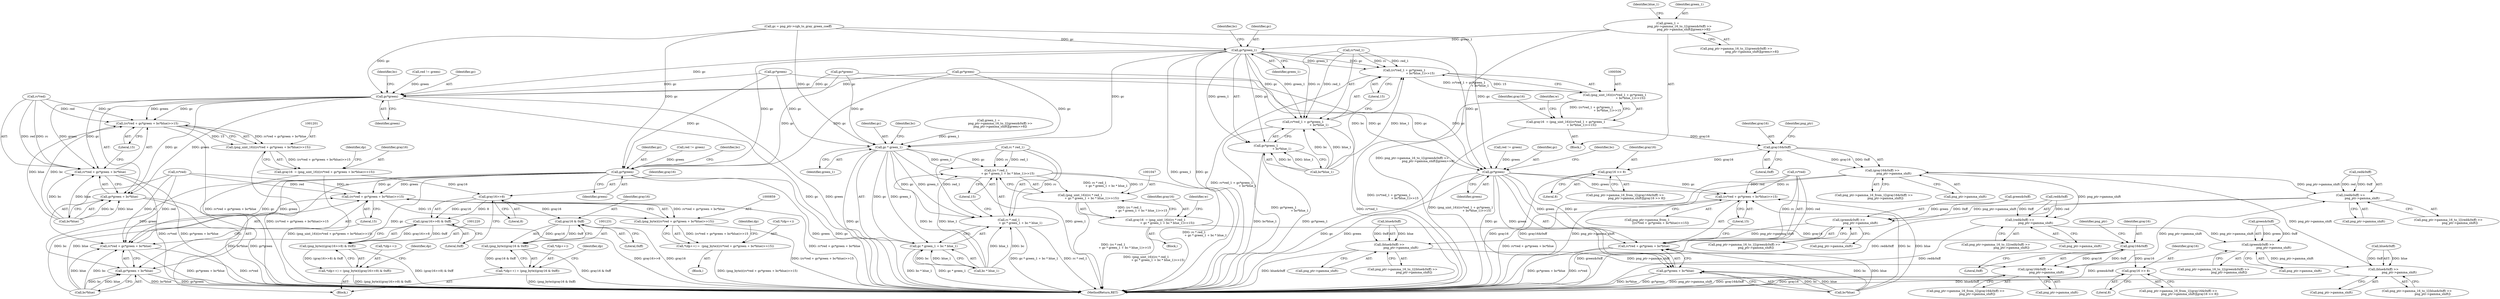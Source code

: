 digraph "0_Chrome_7f3d85b096f66870a15b37c2f40b219b2e292693_9@array" {
"1000467" [label="(Call,green_1 =\n                         png_ptr->gamma_16_to_1[(green&0xff) >>\n                                  png_ptr->gamma_shift][green>>8])"];
"1000513" [label="(Call,gc*green_1)"];
"1000507" [label="(Call,(rc*red_1 + gc*green_1\n                                  + bc*blue_1)>>15)"];
"1000505" [label="(Call,(png_uint_16)((rc*red_1 + gc*green_1\n                                  + bc*blue_1)>>15))"];
"1000503" [label="(Call,gray16  = (png_uint_16)((rc*red_1 + gc*green_1\n                                  + bc*blue_1)>>15))"];
"1000528" [label="(Call,gray16&0xff)"];
"1000527" [label="(Call,(gray16&0xff) >>\n                         png_ptr->gamma_shift)"];
"1000456" [label="(Call,(red&0xff) >>\n                                  png_ptr->gamma_shift)"];
"1000474" [label="(Call,(green&0xff) >>\n                                  png_ptr->gamma_shift)"];
"1000492" [label="(Call,(blue&0xff) >>\n                                  png_ptr->gamma_shift)"];
"1000997" [label="(Call,(red&0xff) >>\n                         png_ptr->gamma_shift)"];
"1001015" [label="(Call,(green&0xff) >>\n                         png_ptr->gamma_shift)"];
"1001033" [label="(Call,(blue&0xff) >>\n                         png_ptr->gamma_shift)"];
"1001068" [label="(Call,(gray16&0xff) >>\n                         png_ptr->gamma_shift)"];
"1000534" [label="(Call,gray16 >> 8)"];
"1000508" [label="(Call,rc*red_1 + gc*green_1\n                                  + bc*blue_1)"];
"1000512" [label="(Call,gc*green_1\n                                  + bc*blue_1)"];
"1000791" [label="(Call,gc*green)"];
"1000785" [label="(Call,(rc*red + gc*green + bc*blue)>>15)"];
"1000786" [label="(Call,rc*red + gc*green + bc*blue)"];
"1000790" [label="(Call,gc*green + bc*blue)"];
"1000866" [label="(Call,gc*green)"];
"1000860" [label="(Call,(rc*red + gc*green + bc*blue)>>15)"];
"1000858" [label="(Call,(png_byte)((rc*red + gc*green + bc*blue)>>15))"];
"1000854" [label="(Call,*(dp++) =  (png_byte)((rc*red + gc*green + bc*blue)>>15))"];
"1000861" [label="(Call,rc*red + gc*green + bc*blue)"];
"1000865" [label="(Call,gc*green + bc*blue)"];
"1001054" [label="(Call,gc * green_1)"];
"1001048" [label="(Call,(rc * red_1\n                         + gc * green_1 + bc * blue_1)>>15)"];
"1001046" [label="(Call,(png_uint_16)((rc * red_1\n                         + gc * green_1 + bc * blue_1)>>15))"];
"1001044" [label="(Call,gray16  = (png_uint_16)((rc * red_1\n                         + gc * green_1 + bc * blue_1)>>15))"];
"1001069" [label="(Call,gray16&0xff)"];
"1001075" [label="(Call,gray16 >> 8)"];
"1001049" [label="(Call,rc * red_1\n                         + gc * green_1 + bc * blue_1)"];
"1001053" [label="(Call,gc * green_1 + bc * blue_1)"];
"1001208" [label="(Call,gc*green)"];
"1001202" [label="(Call,(rc*red + gc*green + bc*blue)>>15)"];
"1001200" [label="(Call,(png_uint_16)((rc*red + gc*green + bc*blue)>>15))"];
"1001198" [label="(Call,gray16  = (png_uint_16)((rc*red + gc*green + bc*blue)>>15))"];
"1001222" [label="(Call,gray16>>8)"];
"1001221" [label="(Call,(gray16>>8) & 0xff)"];
"1001219" [label="(Call,(png_byte)((gray16>>8) & 0xff))"];
"1001215" [label="(Call,*(dp++) = (png_byte)((gray16>>8) & 0xff))"];
"1001232" [label="(Call,gray16 & 0xff)"];
"1001230" [label="(Call,(png_byte)(gray16 & 0xff))"];
"1001226" [label="(Call,*(dp++) = (png_byte)(gray16 & 0xff))"];
"1001203" [label="(Call,rc*red + gc*green + bc*blue)"];
"1001207" [label="(Call,gc*green + bc*blue)"];
"1000509" [label="(Call,rc*red_1)"];
"1000467" [label="(Call,green_1 =\n                         png_ptr->gamma_16_to_1[(green&0xff) >>\n                                  png_ptr->gamma_shift][green>>8])"];
"1001212" [label="(Identifier,bc)"];
"1000486" [label="(Identifier,blue_1)"];
"1000862" [label="(Call,rc*red)"];
"1000866" [label="(Call,gc*green)"];
"1000522" [label="(Call,png_ptr->gamma_16_from_1[(gray16&0xff) >>\n                         png_ptr->gamma_shift][gray16 >> 8])"];
"1001202" [label="(Call,(rc*red + gc*green + bc*blue)>>15)"];
"1000530" [label="(Literal,0xff)"];
"1001215" [label="(Call,*(dp++) = (png_byte)((gray16>>8) & 0xff))"];
"1000505" [label="(Call,(png_uint_16)((rc*red_1 + gc*green_1\n                                  + bc*blue_1)>>15))"];
"1001072" [label="(Call,png_ptr->gamma_shift)"];
"1000468" [label="(Identifier,green_1)"];
"1000858" [label="(Call,(png_byte)((rc*red + gc*green + bc*blue)>>15))"];
"1001073" [label="(Identifier,png_ptr)"];
"1001064" [label="(Call,png_ptr->gamma_16_from_1[(gray16&0xff) >>\n                         png_ptr->gamma_shift])"];
"1000855" [label="(Call,*(dp++))"];
"1000861" [label="(Call,rc*red + gc*green + bc*blue)"];
"1001208" [label="(Call,gc*green)"];
"1001069" [label="(Call,gray16&0xff)"];
"1001203" [label="(Call,rc*red + gc*green + bc*blue)"];
"1001211" [label="(Call,bc*blue)"];
"1000460" [label="(Call,png_ptr->gamma_shift)"];
"1000664" [label="(Call,gc*green)"];
"1001214" [label="(Literal,15)"];
"1000470" [label="(Call,png_ptr->gamma_16_to_1[(green&0xff) >>\n                                  png_ptr->gamma_shift])"];
"1000514" [label="(Identifier,gc)"];
"1000867" [label="(Identifier,gc)"];
"1001019" [label="(Call,png_ptr->gamma_shift)"];
"1001063" [label="(Call,png_ptr->gamma_16_from_1[(gray16&0xff) >>\n                         png_ptr->gamma_shift][gray16 >> 8])"];
"1001068" [label="(Call,(gray16&0xff) >>\n                         png_ptr->gamma_shift)"];
"1000447" [label="(Block,)"];
"1000793" [label="(Identifier,green)"];
"1001204" [label="(Call,rc*red)"];
"1001046" [label="(Call,(png_uint_16)((rc * red_1\n                         + gc * green_1 + bc * blue_1)>>15))"];
"1001057" [label="(Call,bc * blue_1)"];
"1000456" [label="(Call,(red&0xff) >>\n                                  png_ptr->gamma_shift)"];
"1001037" [label="(Call,png_ptr->gamma_shift)"];
"1000512" [label="(Call,gc*green_1\n                                  + bc*blue_1)"];
"1000791" [label="(Call,gc*green)"];
"1000503" [label="(Call,gray16  = (png_uint_16)((rc*red_1 + gc*green_1\n                                  + bc*blue_1)>>15))"];
"1001224" [label="(Literal,8)"];
"1001221" [label="(Call,(gray16>>8) & 0xff)"];
"1000513" [label="(Call,gc*green_1)"];
"1000496" [label="(Call,png_ptr->gamma_shift)"];
"1000527" [label="(Call,(gray16&0xff) >>\n                         png_ptr->gamma_shift)"];
"1000323" [label="(Call,gc*green)"];
"1001060" [label="(Literal,15)"];
"1000787" [label="(Call,rc*red)"];
"1000457" [label="(Call,red&0xff)"];
"1001011" [label="(Call,png_ptr->gamma_16_to_1[(green&0xff) >>\n                         png_ptr->gamma_shift])"];
"1000492" [label="(Call,(blue&0xff) >>\n                                  png_ptr->gamma_shift)"];
"1001008" [label="(Call,green_1 =\n                         png_ptr->gamma_16_to_1[(green&0xff) >>\n                         png_ptr->gamma_shift][green>>8])"];
"1000876" [label="(Identifier,dp)"];
"1000488" [label="(Call,png_ptr->gamma_16_to_1[(blue&0xff) >>\n                                  png_ptr->gamma_shift])"];
"1001049" [label="(Call,rc * red_1\n                         + gc * green_1 + bc * blue_1)"];
"1000452" [label="(Call,png_ptr->gamma_16_to_1[(red&0xff) >>\n                                  png_ptr->gamma_shift])"];
"1000245" [label="(Call,gc*green)"];
"1001076" [label="(Identifier,gray16)"];
"1000872" [label="(Literal,15)"];
"1000869" [label="(Call,bc*blue)"];
"1000786" [label="(Call,rc*red + gc*green + bc*blue)"];
"1001134" [label="(Block,)"];
"1001227" [label="(Call,*(dp++))"];
"1000797" [label="(Literal,15)"];
"1000521" [label="(Identifier,w)"];
"1000523" [label="(Call,png_ptr->gamma_16_from_1[(gray16&0xff) >>\n                         png_ptr->gamma_shift])"];
"1000854" [label="(Call,*(dp++) =  (png_byte)((rc*red + gc*green + bc*blue)>>15))"];
"1000785" [label="(Call,(rc*red + gc*green + bc*blue)>>15)"];
"1000794" [label="(Call,bc*blue)"];
"1000845" [label="(Call,red != green)"];
"1000870" [label="(Identifier,bc)"];
"1001062" [label="(Identifier,w)"];
"1000475" [label="(Call,green&0xff)"];
"1001033" [label="(Call,(blue&0xff) >>\n                         png_ptr->gamma_shift)"];
"1001222" [label="(Call,gray16>>8)"];
"1000998" [label="(Call,red&0xff)"];
"1001230" [label="(Call,(png_byte)(gray16 & 0xff))"];
"1001189" [label="(Call,red != green)"];
"1000531" [label="(Call,png_ptr->gamma_shift)"];
"1000517" [label="(Identifier,bc)"];
"1000781" [label="(Call,png_ptr->gamma_from_1\n                             [(rc*red + gc*green + bc*blue)>>15])"];
"1001209" [label="(Identifier,gc)"];
"1000529" [label="(Identifier,gray16)"];
"1001050" [label="(Call,rc * red_1)"];
"1000535" [label="(Identifier,gray16)"];
"1000474" [label="(Call,(green&0xff) >>\n                                  png_ptr->gamma_shift)"];
"1001055" [label="(Identifier,gc)"];
"1001233" [label="(Identifier,gray16)"];
"1000536" [label="(Literal,8)"];
"1001058" [label="(Identifier,bc)"];
"1001045" [label="(Identifier,gray16)"];
"1001075" [label="(Call,gray16 >> 8)"];
"1001210" [label="(Identifier,green)"];
"1000792" [label="(Identifier,gc)"];
"1000795" [label="(Identifier,bc)"];
"1001226" [label="(Call,*(dp++) = (png_byte)(gray16 & 0xff))"];
"1000133" [label="(Call,gc = png_ptr->rgb_to_gray_green_coeff)"];
"1001234" [label="(Literal,0xff)"];
"1000860" [label="(Call,(rc*red + gc*green + bc*blue)>>15)"];
"1000988" [label="(Block,)"];
"1001229" [label="(Identifier,dp)"];
"1000532" [label="(Identifier,png_ptr)"];
"1001015" [label="(Call,(green&0xff) >>\n                         png_ptr->gamma_shift)"];
"1001238" [label="(Identifier,dp)"];
"1001199" [label="(Identifier,gray16)"];
"1001056" [label="(Identifier,green_1)"];
"1001048" [label="(Call,(rc * red_1\n                         + gc * green_1 + bc * blue_1)>>15)"];
"1001077" [label="(Literal,8)"];
"1001207" [label="(Call,gc*green + bc*blue)"];
"1000993" [label="(Call,png_ptr->gamma_16_to_1[(red&0xff) >>\n                         png_ptr->gamma_shift])"];
"1000507" [label="(Call,(rc*red_1 + gc*green_1\n                                  + bc*blue_1)>>15)"];
"1001285" [label="(MethodReturn,RET)"];
"1000516" [label="(Call,bc*blue_1)"];
"1001054" [label="(Call,gc * green_1)"];
"1000768" [label="(Call,red != green)"];
"1000997" [label="(Call,(red&0xff) >>\n                         png_ptr->gamma_shift)"];
"1001198" [label="(Call,gray16  = (png_uint_16)((rc*red + gc*green + bc*blue)>>15))"];
"1000865" [label="(Call,gc*green + bc*blue)"];
"1001053" [label="(Call,gc * green_1 + bc * blue_1)"];
"1000515" [label="(Identifier,green_1)"];
"1000519" [label="(Literal,15)"];
"1001216" [label="(Call,*(dp++))"];
"1001034" [label="(Call,blue&0xff)"];
"1000478" [label="(Call,png_ptr->gamma_shift)"];
"1000868" [label="(Identifier,green)"];
"1001071" [label="(Literal,0xff)"];
"1001218" [label="(Identifier,dp)"];
"1001223" [label="(Identifier,gray16)"];
"1001219" [label="(Call,(png_byte)((gray16>>8) & 0xff))"];
"1000504" [label="(Identifier,gray16)"];
"1001029" [label="(Call,png_ptr->gamma_16_to_1[(blue&0xff) >>\n                         png_ptr->gamma_shift])"];
"1000824" [label="(Block,)"];
"1001001" [label="(Call,png_ptr->gamma_shift)"];
"1001200" [label="(Call,(png_uint_16)((rc*red + gc*green + bc*blue)>>15))"];
"1000508" [label="(Call,rc*red_1 + gc*green_1\n                                  + bc*blue_1)"];
"1000790" [label="(Call,gc*green + bc*blue)"];
"1001016" [label="(Call,green&0xff)"];
"1000493" [label="(Call,blue&0xff)"];
"1000528" [label="(Call,gray16&0xff)"];
"1001225" [label="(Literal,0xff)"];
"1000469" [label="(Call,png_ptr->gamma_16_to_1[(green&0xff) >>\n                                  png_ptr->gamma_shift][green>>8])"];
"1001232" [label="(Call,gray16 & 0xff)"];
"1001044" [label="(Call,gray16  = (png_uint_16)((rc * red_1\n                         + gc * green_1 + bc * blue_1)>>15))"];
"1000534" [label="(Call,gray16 >> 8)"];
"1001070" [label="(Identifier,gray16)"];
"1000467" -> "1000447"  [label="AST: "];
"1000467" -> "1000469"  [label="CFG: "];
"1000468" -> "1000467"  [label="AST: "];
"1000469" -> "1000467"  [label="AST: "];
"1000486" -> "1000467"  [label="CFG: "];
"1000467" -> "1001285"  [label="DDG: png_ptr->gamma_16_to_1[(green&0xff) >>\n                                  png_ptr->gamma_shift][green>>8]"];
"1000467" -> "1000513"  [label="DDG: green_1"];
"1000513" -> "1000512"  [label="AST: "];
"1000513" -> "1000515"  [label="CFG: "];
"1000514" -> "1000513"  [label="AST: "];
"1000515" -> "1000513"  [label="AST: "];
"1000517" -> "1000513"  [label="CFG: "];
"1000513" -> "1001285"  [label="DDG: gc"];
"1000513" -> "1001285"  [label="DDG: green_1"];
"1000513" -> "1000507"  [label="DDG: gc"];
"1000513" -> "1000507"  [label="DDG: green_1"];
"1000513" -> "1000508"  [label="DDG: gc"];
"1000513" -> "1000508"  [label="DDG: green_1"];
"1000513" -> "1000512"  [label="DDG: gc"];
"1000513" -> "1000512"  [label="DDG: green_1"];
"1000133" -> "1000513"  [label="DDG: gc"];
"1000513" -> "1000791"  [label="DDG: gc"];
"1000513" -> "1000866"  [label="DDG: gc"];
"1000513" -> "1001054"  [label="DDG: gc"];
"1000513" -> "1001208"  [label="DDG: gc"];
"1000507" -> "1000505"  [label="AST: "];
"1000507" -> "1000519"  [label="CFG: "];
"1000508" -> "1000507"  [label="AST: "];
"1000519" -> "1000507"  [label="AST: "];
"1000505" -> "1000507"  [label="CFG: "];
"1000507" -> "1001285"  [label="DDG: rc*red_1 + gc*green_1\n                                  + bc*blue_1"];
"1000507" -> "1000505"  [label="DDG: rc*red_1 + gc*green_1\n                                  + bc*blue_1"];
"1000507" -> "1000505"  [label="DDG: 15"];
"1000509" -> "1000507"  [label="DDG: rc"];
"1000509" -> "1000507"  [label="DDG: red_1"];
"1000516" -> "1000507"  [label="DDG: bc"];
"1000516" -> "1000507"  [label="DDG: blue_1"];
"1000505" -> "1000503"  [label="AST: "];
"1000506" -> "1000505"  [label="AST: "];
"1000503" -> "1000505"  [label="CFG: "];
"1000505" -> "1001285"  [label="DDG: (rc*red_1 + gc*green_1\n                                  + bc*blue_1)>>15"];
"1000505" -> "1000503"  [label="DDG: (rc*red_1 + gc*green_1\n                                  + bc*blue_1)>>15"];
"1000503" -> "1000447"  [label="AST: "];
"1000504" -> "1000503"  [label="AST: "];
"1000521" -> "1000503"  [label="CFG: "];
"1000503" -> "1001285"  [label="DDG: (png_uint_16)((rc*red_1 + gc*green_1\n                                  + bc*blue_1)>>15)"];
"1000503" -> "1000528"  [label="DDG: gray16"];
"1000528" -> "1000527"  [label="AST: "];
"1000528" -> "1000530"  [label="CFG: "];
"1000529" -> "1000528"  [label="AST: "];
"1000530" -> "1000528"  [label="AST: "];
"1000532" -> "1000528"  [label="CFG: "];
"1000528" -> "1000527"  [label="DDG: gray16"];
"1000528" -> "1000527"  [label="DDG: 0xff"];
"1000528" -> "1000534"  [label="DDG: gray16"];
"1000527" -> "1000523"  [label="AST: "];
"1000527" -> "1000531"  [label="CFG: "];
"1000531" -> "1000527"  [label="AST: "];
"1000523" -> "1000527"  [label="CFG: "];
"1000527" -> "1001285"  [label="DDG: gray16&0xff"];
"1000527" -> "1001285"  [label="DDG: png_ptr->gamma_shift"];
"1000527" -> "1000456"  [label="DDG: png_ptr->gamma_shift"];
"1000492" -> "1000527"  [label="DDG: png_ptr->gamma_shift"];
"1000527" -> "1000997"  [label="DDG: png_ptr->gamma_shift"];
"1000456" -> "1000452"  [label="AST: "];
"1000456" -> "1000460"  [label="CFG: "];
"1000457" -> "1000456"  [label="AST: "];
"1000460" -> "1000456"  [label="AST: "];
"1000452" -> "1000456"  [label="CFG: "];
"1000456" -> "1001285"  [label="DDG: red&0xff"];
"1000457" -> "1000456"  [label="DDG: red"];
"1000457" -> "1000456"  [label="DDG: 0xff"];
"1000456" -> "1000474"  [label="DDG: png_ptr->gamma_shift"];
"1000474" -> "1000470"  [label="AST: "];
"1000474" -> "1000478"  [label="CFG: "];
"1000475" -> "1000474"  [label="AST: "];
"1000478" -> "1000474"  [label="AST: "];
"1000470" -> "1000474"  [label="CFG: "];
"1000474" -> "1001285"  [label="DDG: green&0xff"];
"1000475" -> "1000474"  [label="DDG: green"];
"1000475" -> "1000474"  [label="DDG: 0xff"];
"1000474" -> "1000492"  [label="DDG: png_ptr->gamma_shift"];
"1000492" -> "1000488"  [label="AST: "];
"1000492" -> "1000496"  [label="CFG: "];
"1000493" -> "1000492"  [label="AST: "];
"1000496" -> "1000492"  [label="AST: "];
"1000488" -> "1000492"  [label="CFG: "];
"1000492" -> "1001285"  [label="DDG: blue&0xff"];
"1000493" -> "1000492"  [label="DDG: blue"];
"1000493" -> "1000492"  [label="DDG: 0xff"];
"1000997" -> "1000993"  [label="AST: "];
"1000997" -> "1001001"  [label="CFG: "];
"1000998" -> "1000997"  [label="AST: "];
"1001001" -> "1000997"  [label="AST: "];
"1000993" -> "1000997"  [label="CFG: "];
"1000997" -> "1001285"  [label="DDG: red&0xff"];
"1000998" -> "1000997"  [label="DDG: red"];
"1000998" -> "1000997"  [label="DDG: 0xff"];
"1001068" -> "1000997"  [label="DDG: png_ptr->gamma_shift"];
"1000997" -> "1001015"  [label="DDG: png_ptr->gamma_shift"];
"1001015" -> "1001011"  [label="AST: "];
"1001015" -> "1001019"  [label="CFG: "];
"1001016" -> "1001015"  [label="AST: "];
"1001019" -> "1001015"  [label="AST: "];
"1001011" -> "1001015"  [label="CFG: "];
"1001015" -> "1001285"  [label="DDG: green&0xff"];
"1001016" -> "1001015"  [label="DDG: green"];
"1001016" -> "1001015"  [label="DDG: 0xff"];
"1001015" -> "1001033"  [label="DDG: png_ptr->gamma_shift"];
"1001033" -> "1001029"  [label="AST: "];
"1001033" -> "1001037"  [label="CFG: "];
"1001034" -> "1001033"  [label="AST: "];
"1001037" -> "1001033"  [label="AST: "];
"1001029" -> "1001033"  [label="CFG: "];
"1001033" -> "1001285"  [label="DDG: blue&0xff"];
"1001034" -> "1001033"  [label="DDG: blue"];
"1001034" -> "1001033"  [label="DDG: 0xff"];
"1001033" -> "1001068"  [label="DDG: png_ptr->gamma_shift"];
"1001068" -> "1001064"  [label="AST: "];
"1001068" -> "1001072"  [label="CFG: "];
"1001069" -> "1001068"  [label="AST: "];
"1001072" -> "1001068"  [label="AST: "];
"1001064" -> "1001068"  [label="CFG: "];
"1001068" -> "1001285"  [label="DDG: png_ptr->gamma_shift"];
"1001068" -> "1001285"  [label="DDG: gray16&0xff"];
"1001069" -> "1001068"  [label="DDG: gray16"];
"1001069" -> "1001068"  [label="DDG: 0xff"];
"1000534" -> "1000522"  [label="AST: "];
"1000534" -> "1000536"  [label="CFG: "];
"1000535" -> "1000534"  [label="AST: "];
"1000536" -> "1000534"  [label="AST: "];
"1000522" -> "1000534"  [label="CFG: "];
"1000534" -> "1001285"  [label="DDG: gray16"];
"1000508" -> "1000512"  [label="CFG: "];
"1000509" -> "1000508"  [label="AST: "];
"1000512" -> "1000508"  [label="AST: "];
"1000519" -> "1000508"  [label="CFG: "];
"1000508" -> "1001285"  [label="DDG: rc*red_1"];
"1000508" -> "1001285"  [label="DDG: gc*green_1\n                                  + bc*blue_1"];
"1000509" -> "1000508"  [label="DDG: rc"];
"1000509" -> "1000508"  [label="DDG: red_1"];
"1000516" -> "1000508"  [label="DDG: bc"];
"1000516" -> "1000508"  [label="DDG: blue_1"];
"1000512" -> "1000516"  [label="CFG: "];
"1000516" -> "1000512"  [label="AST: "];
"1000512" -> "1001285"  [label="DDG: gc*green_1"];
"1000512" -> "1001285"  [label="DDG: bc*blue_1"];
"1000516" -> "1000512"  [label="DDG: bc"];
"1000516" -> "1000512"  [label="DDG: blue_1"];
"1000791" -> "1000790"  [label="AST: "];
"1000791" -> "1000793"  [label="CFG: "];
"1000792" -> "1000791"  [label="AST: "];
"1000793" -> "1000791"  [label="AST: "];
"1000795" -> "1000791"  [label="CFG: "];
"1000791" -> "1001285"  [label="DDG: gc"];
"1000791" -> "1001285"  [label="DDG: green"];
"1000791" -> "1000785"  [label="DDG: gc"];
"1000791" -> "1000785"  [label="DDG: green"];
"1000791" -> "1000786"  [label="DDG: gc"];
"1000791" -> "1000786"  [label="DDG: green"];
"1000791" -> "1000790"  [label="DDG: gc"];
"1000791" -> "1000790"  [label="DDG: green"];
"1000133" -> "1000791"  [label="DDG: gc"];
"1000323" -> "1000791"  [label="DDG: gc"];
"1000664" -> "1000791"  [label="DDG: gc"];
"1000245" -> "1000791"  [label="DDG: gc"];
"1000768" -> "1000791"  [label="DDG: green"];
"1000785" -> "1000781"  [label="AST: "];
"1000785" -> "1000797"  [label="CFG: "];
"1000786" -> "1000785"  [label="AST: "];
"1000797" -> "1000785"  [label="AST: "];
"1000781" -> "1000785"  [label="CFG: "];
"1000785" -> "1001285"  [label="DDG: rc*red + gc*green + bc*blue"];
"1000787" -> "1000785"  [label="DDG: rc"];
"1000787" -> "1000785"  [label="DDG: red"];
"1000794" -> "1000785"  [label="DDG: bc"];
"1000794" -> "1000785"  [label="DDG: blue"];
"1000786" -> "1000790"  [label="CFG: "];
"1000787" -> "1000786"  [label="AST: "];
"1000790" -> "1000786"  [label="AST: "];
"1000797" -> "1000786"  [label="CFG: "];
"1000786" -> "1001285"  [label="DDG: gc*green + bc*blue"];
"1000786" -> "1001285"  [label="DDG: rc*red"];
"1000787" -> "1000786"  [label="DDG: rc"];
"1000787" -> "1000786"  [label="DDG: red"];
"1000794" -> "1000786"  [label="DDG: bc"];
"1000794" -> "1000786"  [label="DDG: blue"];
"1000790" -> "1000794"  [label="CFG: "];
"1000794" -> "1000790"  [label="AST: "];
"1000790" -> "1001285"  [label="DDG: gc*green"];
"1000790" -> "1001285"  [label="DDG: bc*blue"];
"1000794" -> "1000790"  [label="DDG: bc"];
"1000794" -> "1000790"  [label="DDG: blue"];
"1000866" -> "1000865"  [label="AST: "];
"1000866" -> "1000868"  [label="CFG: "];
"1000867" -> "1000866"  [label="AST: "];
"1000868" -> "1000866"  [label="AST: "];
"1000870" -> "1000866"  [label="CFG: "];
"1000866" -> "1001285"  [label="DDG: gc"];
"1000866" -> "1001285"  [label="DDG: green"];
"1000866" -> "1000860"  [label="DDG: gc"];
"1000866" -> "1000860"  [label="DDG: green"];
"1000866" -> "1000861"  [label="DDG: gc"];
"1000866" -> "1000861"  [label="DDG: green"];
"1000866" -> "1000865"  [label="DDG: gc"];
"1000866" -> "1000865"  [label="DDG: green"];
"1000133" -> "1000866"  [label="DDG: gc"];
"1000323" -> "1000866"  [label="DDG: gc"];
"1000664" -> "1000866"  [label="DDG: gc"];
"1000245" -> "1000866"  [label="DDG: gc"];
"1000845" -> "1000866"  [label="DDG: green"];
"1000860" -> "1000858"  [label="AST: "];
"1000860" -> "1000872"  [label="CFG: "];
"1000861" -> "1000860"  [label="AST: "];
"1000872" -> "1000860"  [label="AST: "];
"1000858" -> "1000860"  [label="CFG: "];
"1000860" -> "1001285"  [label="DDG: rc*red + gc*green + bc*blue"];
"1000860" -> "1000858"  [label="DDG: rc*red + gc*green + bc*blue"];
"1000860" -> "1000858"  [label="DDG: 15"];
"1000862" -> "1000860"  [label="DDG: rc"];
"1000862" -> "1000860"  [label="DDG: red"];
"1000869" -> "1000860"  [label="DDG: bc"];
"1000869" -> "1000860"  [label="DDG: blue"];
"1000858" -> "1000854"  [label="AST: "];
"1000859" -> "1000858"  [label="AST: "];
"1000854" -> "1000858"  [label="CFG: "];
"1000858" -> "1001285"  [label="DDG: (rc*red + gc*green + bc*blue)>>15"];
"1000858" -> "1000854"  [label="DDG: (rc*red + gc*green + bc*blue)>>15"];
"1000854" -> "1000824"  [label="AST: "];
"1000855" -> "1000854"  [label="AST: "];
"1000876" -> "1000854"  [label="CFG: "];
"1000854" -> "1001285"  [label="DDG: (png_byte)((rc*red + gc*green + bc*blue)>>15)"];
"1000861" -> "1000865"  [label="CFG: "];
"1000862" -> "1000861"  [label="AST: "];
"1000865" -> "1000861"  [label="AST: "];
"1000872" -> "1000861"  [label="CFG: "];
"1000861" -> "1001285"  [label="DDG: gc*green + bc*blue"];
"1000861" -> "1001285"  [label="DDG: rc*red"];
"1000862" -> "1000861"  [label="DDG: rc"];
"1000862" -> "1000861"  [label="DDG: red"];
"1000869" -> "1000861"  [label="DDG: bc"];
"1000869" -> "1000861"  [label="DDG: blue"];
"1000865" -> "1000869"  [label="CFG: "];
"1000869" -> "1000865"  [label="AST: "];
"1000865" -> "1001285"  [label="DDG: gc*green"];
"1000865" -> "1001285"  [label="DDG: bc*blue"];
"1000869" -> "1000865"  [label="DDG: bc"];
"1000869" -> "1000865"  [label="DDG: blue"];
"1001054" -> "1001053"  [label="AST: "];
"1001054" -> "1001056"  [label="CFG: "];
"1001055" -> "1001054"  [label="AST: "];
"1001056" -> "1001054"  [label="AST: "];
"1001058" -> "1001054"  [label="CFG: "];
"1001054" -> "1001285"  [label="DDG: gc"];
"1001054" -> "1001285"  [label="DDG: green_1"];
"1001054" -> "1001048"  [label="DDG: gc"];
"1001054" -> "1001048"  [label="DDG: green_1"];
"1001054" -> "1001049"  [label="DDG: gc"];
"1001054" -> "1001049"  [label="DDG: green_1"];
"1001054" -> "1001053"  [label="DDG: gc"];
"1001054" -> "1001053"  [label="DDG: green_1"];
"1000133" -> "1001054"  [label="DDG: gc"];
"1000323" -> "1001054"  [label="DDG: gc"];
"1000664" -> "1001054"  [label="DDG: gc"];
"1000245" -> "1001054"  [label="DDG: gc"];
"1001008" -> "1001054"  [label="DDG: green_1"];
"1001048" -> "1001046"  [label="AST: "];
"1001048" -> "1001060"  [label="CFG: "];
"1001049" -> "1001048"  [label="AST: "];
"1001060" -> "1001048"  [label="AST: "];
"1001046" -> "1001048"  [label="CFG: "];
"1001048" -> "1001285"  [label="DDG: rc * red_1\n                         + gc * green_1 + bc * blue_1"];
"1001048" -> "1001046"  [label="DDG: rc * red_1\n                         + gc * green_1 + bc * blue_1"];
"1001048" -> "1001046"  [label="DDG: 15"];
"1001050" -> "1001048"  [label="DDG: rc"];
"1001050" -> "1001048"  [label="DDG: red_1"];
"1001057" -> "1001048"  [label="DDG: bc"];
"1001057" -> "1001048"  [label="DDG: blue_1"];
"1001046" -> "1001044"  [label="AST: "];
"1001047" -> "1001046"  [label="AST: "];
"1001044" -> "1001046"  [label="CFG: "];
"1001046" -> "1001285"  [label="DDG: (rc * red_1\n                         + gc * green_1 + bc * blue_1)>>15"];
"1001046" -> "1001044"  [label="DDG: (rc * red_1\n                         + gc * green_1 + bc * blue_1)>>15"];
"1001044" -> "1000988"  [label="AST: "];
"1001045" -> "1001044"  [label="AST: "];
"1001062" -> "1001044"  [label="CFG: "];
"1001044" -> "1001285"  [label="DDG: (png_uint_16)((rc * red_1\n                         + gc * green_1 + bc * blue_1)>>15)"];
"1001044" -> "1001069"  [label="DDG: gray16"];
"1001069" -> "1001071"  [label="CFG: "];
"1001070" -> "1001069"  [label="AST: "];
"1001071" -> "1001069"  [label="AST: "];
"1001073" -> "1001069"  [label="CFG: "];
"1001069" -> "1001075"  [label="DDG: gray16"];
"1001075" -> "1001063"  [label="AST: "];
"1001075" -> "1001077"  [label="CFG: "];
"1001076" -> "1001075"  [label="AST: "];
"1001077" -> "1001075"  [label="AST: "];
"1001063" -> "1001075"  [label="CFG: "];
"1001075" -> "1001285"  [label="DDG: gray16"];
"1001049" -> "1001053"  [label="CFG: "];
"1001050" -> "1001049"  [label="AST: "];
"1001053" -> "1001049"  [label="AST: "];
"1001060" -> "1001049"  [label="CFG: "];
"1001049" -> "1001285"  [label="DDG: rc * red_1"];
"1001049" -> "1001285"  [label="DDG: gc * green_1 + bc * blue_1"];
"1001050" -> "1001049"  [label="DDG: rc"];
"1001050" -> "1001049"  [label="DDG: red_1"];
"1001057" -> "1001049"  [label="DDG: bc"];
"1001057" -> "1001049"  [label="DDG: blue_1"];
"1001053" -> "1001057"  [label="CFG: "];
"1001057" -> "1001053"  [label="AST: "];
"1001053" -> "1001285"  [label="DDG: bc * blue_1"];
"1001053" -> "1001285"  [label="DDG: gc * green_1"];
"1001057" -> "1001053"  [label="DDG: bc"];
"1001057" -> "1001053"  [label="DDG: blue_1"];
"1001208" -> "1001207"  [label="AST: "];
"1001208" -> "1001210"  [label="CFG: "];
"1001209" -> "1001208"  [label="AST: "];
"1001210" -> "1001208"  [label="AST: "];
"1001212" -> "1001208"  [label="CFG: "];
"1001208" -> "1001285"  [label="DDG: gc"];
"1001208" -> "1001285"  [label="DDG: green"];
"1001208" -> "1001202"  [label="DDG: gc"];
"1001208" -> "1001202"  [label="DDG: green"];
"1001208" -> "1001203"  [label="DDG: gc"];
"1001208" -> "1001203"  [label="DDG: green"];
"1001208" -> "1001207"  [label="DDG: gc"];
"1001208" -> "1001207"  [label="DDG: green"];
"1000133" -> "1001208"  [label="DDG: gc"];
"1000323" -> "1001208"  [label="DDG: gc"];
"1000664" -> "1001208"  [label="DDG: gc"];
"1000245" -> "1001208"  [label="DDG: gc"];
"1001189" -> "1001208"  [label="DDG: green"];
"1001202" -> "1001200"  [label="AST: "];
"1001202" -> "1001214"  [label="CFG: "];
"1001203" -> "1001202"  [label="AST: "];
"1001214" -> "1001202"  [label="AST: "];
"1001200" -> "1001202"  [label="CFG: "];
"1001202" -> "1001285"  [label="DDG: rc*red + gc*green + bc*blue"];
"1001202" -> "1001200"  [label="DDG: rc*red + gc*green + bc*blue"];
"1001202" -> "1001200"  [label="DDG: 15"];
"1001204" -> "1001202"  [label="DDG: rc"];
"1001204" -> "1001202"  [label="DDG: red"];
"1001211" -> "1001202"  [label="DDG: bc"];
"1001211" -> "1001202"  [label="DDG: blue"];
"1001200" -> "1001198"  [label="AST: "];
"1001201" -> "1001200"  [label="AST: "];
"1001198" -> "1001200"  [label="CFG: "];
"1001200" -> "1001285"  [label="DDG: (rc*red + gc*green + bc*blue)>>15"];
"1001200" -> "1001198"  [label="DDG: (rc*red + gc*green + bc*blue)>>15"];
"1001198" -> "1001134"  [label="AST: "];
"1001199" -> "1001198"  [label="AST: "];
"1001218" -> "1001198"  [label="CFG: "];
"1001198" -> "1001285"  [label="DDG: (png_uint_16)((rc*red + gc*green + bc*blue)>>15)"];
"1001198" -> "1001222"  [label="DDG: gray16"];
"1001222" -> "1001221"  [label="AST: "];
"1001222" -> "1001224"  [label="CFG: "];
"1001223" -> "1001222"  [label="AST: "];
"1001224" -> "1001222"  [label="AST: "];
"1001225" -> "1001222"  [label="CFG: "];
"1001222" -> "1001221"  [label="DDG: gray16"];
"1001222" -> "1001221"  [label="DDG: 8"];
"1001222" -> "1001232"  [label="DDG: gray16"];
"1001221" -> "1001219"  [label="AST: "];
"1001221" -> "1001225"  [label="CFG: "];
"1001225" -> "1001221"  [label="AST: "];
"1001219" -> "1001221"  [label="CFG: "];
"1001221" -> "1001285"  [label="DDG: gray16>>8"];
"1001221" -> "1001219"  [label="DDG: gray16>>8"];
"1001221" -> "1001219"  [label="DDG: 0xff"];
"1001219" -> "1001215"  [label="AST: "];
"1001220" -> "1001219"  [label="AST: "];
"1001215" -> "1001219"  [label="CFG: "];
"1001219" -> "1001285"  [label="DDG: (gray16>>8) & 0xff"];
"1001219" -> "1001215"  [label="DDG: (gray16>>8) & 0xff"];
"1001215" -> "1001134"  [label="AST: "];
"1001216" -> "1001215"  [label="AST: "];
"1001229" -> "1001215"  [label="CFG: "];
"1001215" -> "1001285"  [label="DDG: (png_byte)((gray16>>8) & 0xff)"];
"1001232" -> "1001230"  [label="AST: "];
"1001232" -> "1001234"  [label="CFG: "];
"1001233" -> "1001232"  [label="AST: "];
"1001234" -> "1001232"  [label="AST: "];
"1001230" -> "1001232"  [label="CFG: "];
"1001232" -> "1001285"  [label="DDG: gray16"];
"1001232" -> "1001230"  [label="DDG: gray16"];
"1001232" -> "1001230"  [label="DDG: 0xff"];
"1001230" -> "1001226"  [label="AST: "];
"1001231" -> "1001230"  [label="AST: "];
"1001226" -> "1001230"  [label="CFG: "];
"1001230" -> "1001285"  [label="DDG: gray16 & 0xff"];
"1001230" -> "1001226"  [label="DDG: gray16 & 0xff"];
"1001226" -> "1001134"  [label="AST: "];
"1001227" -> "1001226"  [label="AST: "];
"1001238" -> "1001226"  [label="CFG: "];
"1001226" -> "1001285"  [label="DDG: (png_byte)(gray16 & 0xff)"];
"1001203" -> "1001207"  [label="CFG: "];
"1001204" -> "1001203"  [label="AST: "];
"1001207" -> "1001203"  [label="AST: "];
"1001214" -> "1001203"  [label="CFG: "];
"1001203" -> "1001285"  [label="DDG: rc*red"];
"1001203" -> "1001285"  [label="DDG: gc*green + bc*blue"];
"1001204" -> "1001203"  [label="DDG: rc"];
"1001204" -> "1001203"  [label="DDG: red"];
"1001211" -> "1001203"  [label="DDG: bc"];
"1001211" -> "1001203"  [label="DDG: blue"];
"1001207" -> "1001211"  [label="CFG: "];
"1001211" -> "1001207"  [label="AST: "];
"1001207" -> "1001285"  [label="DDG: gc*green"];
"1001207" -> "1001285"  [label="DDG: bc*blue"];
"1001211" -> "1001207"  [label="DDG: bc"];
"1001211" -> "1001207"  [label="DDG: blue"];
}
